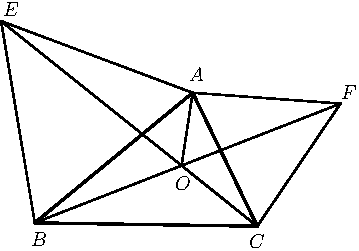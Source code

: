 import graph; size(6cm); real lsf=0.5; pen dps=linewidth(0.7)+fontsize(10); defaultpen(dps); pen ds=black; real xmin=-6.013715381254743,xmax=4.947026779591287,ymin=-4.7041203389355495,ymax=4.967122744163888; 
pair B=(-2.366275132771526,0.), A=(-0.3399194391697392,1.6696893882118895), C=(0.48904425366735543,-0.043502243651439364), F=(1.5582298819933693,1.5309971890921088), O=(-0.48279255228261714,0.7347694870012083); 
draw(B--A--(-2.7990907125914264,2.589720201868329)--cycle,linewidth(0.8)); draw(A--C--F--cycle,linewidth(0.8)); 
draw(A--B,linewidth(1.2)); draw(A--C,linewidth(1.2)); draw(B--C,linewidth(1.2)); draw(B--A,linewidth(0.8)); draw(A--(-2.7990907125914264,2.589720201868329),linewidth(0.8)); draw((-2.7990907125914264,2.589720201868329)--B,linewidth(0.8)); draw(A--C,linewidth(0.8)); draw(C--F,linewidth(0.8)); draw(F--A,linewidth(0.8)); draw(B--F,linewidth(0.8)); draw((-2.7990907125914264,2.589720201868329)--C,linewidth(0.8)); draw(A--O,linewidth(0.8)); 
dot(B,linewidth(1.pt)+ds); label("$B$",(-2.4399607943570456,-0.31982347459713756),NE*lsf); dot(A,linewidth(1.pt)+ds); label("$A$",(-0.4136051007552587,1.7986392959865487),NE*lsf); dot(C,linewidth(1.pt)+ds); label("$C$",(0.36009434589269623,-0.35666630538989735),NE*lsf); dot((-2.7990907125914264,2.589720201868329),linewidth(1.pt)+ds); label("$E$",(-2.808389102284643,2.6276029888236434),NE*lsf); dot(F,linewidth(1.pt)+ds); label("$F$",(1.5390649312610085,1.5591608958336103),NE*lsf); dot(O,linewidth(1.pt)+ds); label("$O$",(-0.5978192547190575,0.39861172586167776),NE*lsf); 
clip((xmin,ymin)--(xmin,ymax)--(xmax,ymax)--(xmax,ymin)--cycle); 